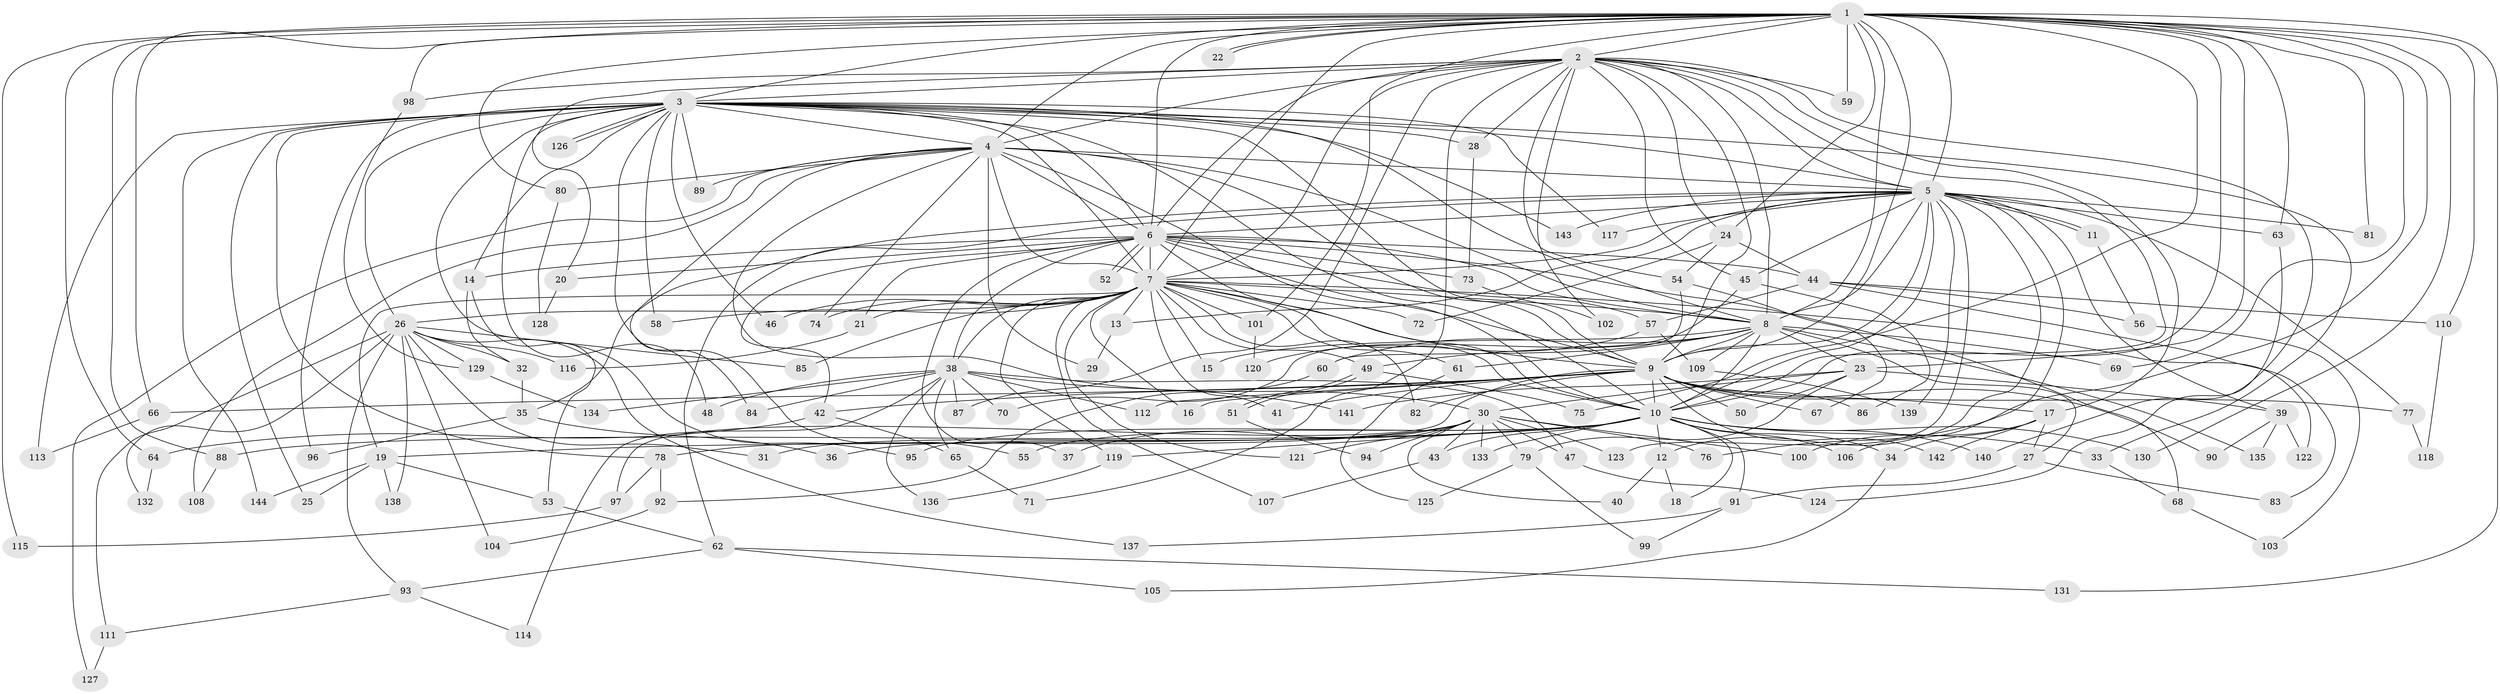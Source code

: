 // coarse degree distribution, {19: 0.017241379310344827, 12: 0.05172413793103448, 13: 0.017241379310344827, 27: 0.017241379310344827, 26: 0.017241379310344827, 16: 0.017241379310344827, 15: 0.017241379310344827, 10: 0.034482758620689655, 2: 0.3275862068965517, 17: 0.017241379310344827, 8: 0.034482758620689655, 3: 0.1206896551724138, 7: 0.05172413793103448, 11: 0.017241379310344827, 5: 0.08620689655172414, 4: 0.13793103448275862, 1: 0.017241379310344827}
// Generated by graph-tools (version 1.1) at 2025/49/03/04/25 22:49:36]
// undirected, 144 vertices, 313 edges
graph export_dot {
  node [color=gray90,style=filled];
  1;
  2;
  3;
  4;
  5;
  6;
  7;
  8;
  9;
  10;
  11;
  12;
  13;
  14;
  15;
  16;
  17;
  18;
  19;
  20;
  21;
  22;
  23;
  24;
  25;
  26;
  27;
  28;
  29;
  30;
  31;
  32;
  33;
  34;
  35;
  36;
  37;
  38;
  39;
  40;
  41;
  42;
  43;
  44;
  45;
  46;
  47;
  48;
  49;
  50;
  51;
  52;
  53;
  54;
  55;
  56;
  57;
  58;
  59;
  60;
  61;
  62;
  63;
  64;
  65;
  66;
  67;
  68;
  69;
  70;
  71;
  72;
  73;
  74;
  75;
  76;
  77;
  78;
  79;
  80;
  81;
  82;
  83;
  84;
  85;
  86;
  87;
  88;
  89;
  90;
  91;
  92;
  93;
  94;
  95;
  96;
  97;
  98;
  99;
  100;
  101;
  102;
  103;
  104;
  105;
  106;
  107;
  108;
  109;
  110;
  111;
  112;
  113;
  114;
  115;
  116;
  117;
  118;
  119;
  120;
  121;
  122;
  123;
  124;
  125;
  126;
  127;
  128;
  129;
  130;
  131;
  132;
  133;
  134;
  135;
  136;
  137;
  138;
  139;
  140;
  141;
  142;
  143;
  144;
  1 -- 2;
  1 -- 3;
  1 -- 4;
  1 -- 5;
  1 -- 6;
  1 -- 7;
  1 -- 8;
  1 -- 9;
  1 -- 10;
  1 -- 22;
  1 -- 22;
  1 -- 23;
  1 -- 24;
  1 -- 59;
  1 -- 63;
  1 -- 64;
  1 -- 66;
  1 -- 69;
  1 -- 75;
  1 -- 76;
  1 -- 80;
  1 -- 81;
  1 -- 88;
  1 -- 98;
  1 -- 101;
  1 -- 110;
  1 -- 115;
  1 -- 130;
  1 -- 131;
  2 -- 3;
  2 -- 4;
  2 -- 5;
  2 -- 6;
  2 -- 7;
  2 -- 8;
  2 -- 9;
  2 -- 10;
  2 -- 17;
  2 -- 20;
  2 -- 24;
  2 -- 28;
  2 -- 45;
  2 -- 54;
  2 -- 59;
  2 -- 71;
  2 -- 87;
  2 -- 98;
  2 -- 102;
  2 -- 140;
  3 -- 4;
  3 -- 5;
  3 -- 6;
  3 -- 7;
  3 -- 8;
  3 -- 9;
  3 -- 10;
  3 -- 14;
  3 -- 25;
  3 -- 26;
  3 -- 28;
  3 -- 33;
  3 -- 46;
  3 -- 48;
  3 -- 55;
  3 -- 58;
  3 -- 78;
  3 -- 89;
  3 -- 95;
  3 -- 96;
  3 -- 113;
  3 -- 117;
  3 -- 126;
  3 -- 126;
  3 -- 143;
  3 -- 144;
  4 -- 5;
  4 -- 6;
  4 -- 7;
  4 -- 8;
  4 -- 9;
  4 -- 10;
  4 -- 29;
  4 -- 30;
  4 -- 74;
  4 -- 80;
  4 -- 84;
  4 -- 89;
  4 -- 108;
  4 -- 127;
  5 -- 6;
  5 -- 7;
  5 -- 8;
  5 -- 9;
  5 -- 10;
  5 -- 11;
  5 -- 11;
  5 -- 12;
  5 -- 13;
  5 -- 35;
  5 -- 39;
  5 -- 45;
  5 -- 62;
  5 -- 63;
  5 -- 77;
  5 -- 81;
  5 -- 106;
  5 -- 117;
  5 -- 123;
  5 -- 139;
  5 -- 143;
  6 -- 7;
  6 -- 8;
  6 -- 9;
  6 -- 10;
  6 -- 14;
  6 -- 20;
  6 -- 21;
  6 -- 37;
  6 -- 38;
  6 -- 42;
  6 -- 44;
  6 -- 52;
  6 -- 52;
  6 -- 57;
  6 -- 68;
  6 -- 73;
  7 -- 8;
  7 -- 9;
  7 -- 10;
  7 -- 13;
  7 -- 15;
  7 -- 16;
  7 -- 19;
  7 -- 21;
  7 -- 26;
  7 -- 38;
  7 -- 41;
  7 -- 46;
  7 -- 49;
  7 -- 58;
  7 -- 61;
  7 -- 72;
  7 -- 74;
  7 -- 82;
  7 -- 85;
  7 -- 101;
  7 -- 107;
  7 -- 119;
  7 -- 121;
  7 -- 122;
  8 -- 9;
  8 -- 10;
  8 -- 15;
  8 -- 23;
  8 -- 27;
  8 -- 49;
  8 -- 60;
  8 -- 61;
  8 -- 69;
  8 -- 109;
  8 -- 135;
  9 -- 10;
  9 -- 16;
  9 -- 17;
  9 -- 41;
  9 -- 42;
  9 -- 50;
  9 -- 66;
  9 -- 67;
  9 -- 77;
  9 -- 82;
  9 -- 86;
  9 -- 90;
  9 -- 97;
  9 -- 112;
  9 -- 142;
  10 -- 12;
  10 -- 18;
  10 -- 19;
  10 -- 33;
  10 -- 34;
  10 -- 43;
  10 -- 55;
  10 -- 88;
  10 -- 91;
  10 -- 95;
  10 -- 106;
  10 -- 119;
  10 -- 130;
  10 -- 133;
  10 -- 140;
  11 -- 56;
  12 -- 18;
  12 -- 40;
  13 -- 29;
  14 -- 32;
  14 -- 53;
  17 -- 27;
  17 -- 34;
  17 -- 100;
  17 -- 142;
  19 -- 25;
  19 -- 53;
  19 -- 138;
  19 -- 144;
  20 -- 128;
  21 -- 116;
  23 -- 30;
  23 -- 39;
  23 -- 50;
  23 -- 79;
  23 -- 141;
  24 -- 44;
  24 -- 54;
  24 -- 72;
  26 -- 31;
  26 -- 32;
  26 -- 85;
  26 -- 93;
  26 -- 104;
  26 -- 111;
  26 -- 116;
  26 -- 129;
  26 -- 132;
  26 -- 137;
  26 -- 138;
  27 -- 83;
  27 -- 91;
  28 -- 73;
  30 -- 31;
  30 -- 36;
  30 -- 37;
  30 -- 40;
  30 -- 43;
  30 -- 47;
  30 -- 76;
  30 -- 78;
  30 -- 79;
  30 -- 94;
  30 -- 100;
  30 -- 121;
  30 -- 123;
  30 -- 133;
  32 -- 35;
  33 -- 68;
  34 -- 105;
  35 -- 36;
  35 -- 96;
  38 -- 47;
  38 -- 48;
  38 -- 65;
  38 -- 70;
  38 -- 84;
  38 -- 87;
  38 -- 112;
  38 -- 114;
  38 -- 134;
  38 -- 136;
  38 -- 141;
  39 -- 90;
  39 -- 122;
  39 -- 135;
  42 -- 64;
  42 -- 65;
  43 -- 107;
  44 -- 56;
  44 -- 57;
  44 -- 83;
  44 -- 110;
  45 -- 70;
  45 -- 86;
  47 -- 124;
  49 -- 51;
  49 -- 51;
  49 -- 75;
  51 -- 94;
  53 -- 62;
  54 -- 60;
  54 -- 67;
  56 -- 103;
  57 -- 109;
  57 -- 120;
  60 -- 92;
  61 -- 125;
  62 -- 93;
  62 -- 105;
  62 -- 131;
  63 -- 124;
  64 -- 132;
  65 -- 71;
  66 -- 113;
  68 -- 103;
  73 -- 102;
  77 -- 118;
  78 -- 92;
  78 -- 97;
  79 -- 99;
  79 -- 125;
  80 -- 128;
  88 -- 108;
  91 -- 99;
  91 -- 137;
  92 -- 104;
  93 -- 111;
  93 -- 114;
  97 -- 115;
  98 -- 129;
  101 -- 120;
  109 -- 139;
  110 -- 118;
  111 -- 127;
  119 -- 136;
  129 -- 134;
}
